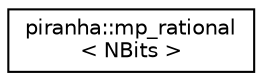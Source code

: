 digraph "Graphical Class Hierarchy"
{
  edge [fontname="Helvetica",fontsize="10",labelfontname="Helvetica",labelfontsize="10"];
  node [fontname="Helvetica",fontsize="10",shape=record];
  rankdir="LR";
  Node0 [label="piranha::mp_rational\l\< NBits \>",height=0.2,width=0.4,color="black", fillcolor="white", style="filled",URL="$classpiranha_1_1mp__rational.html",tooltip="Multiple precision rational class. "];
}
